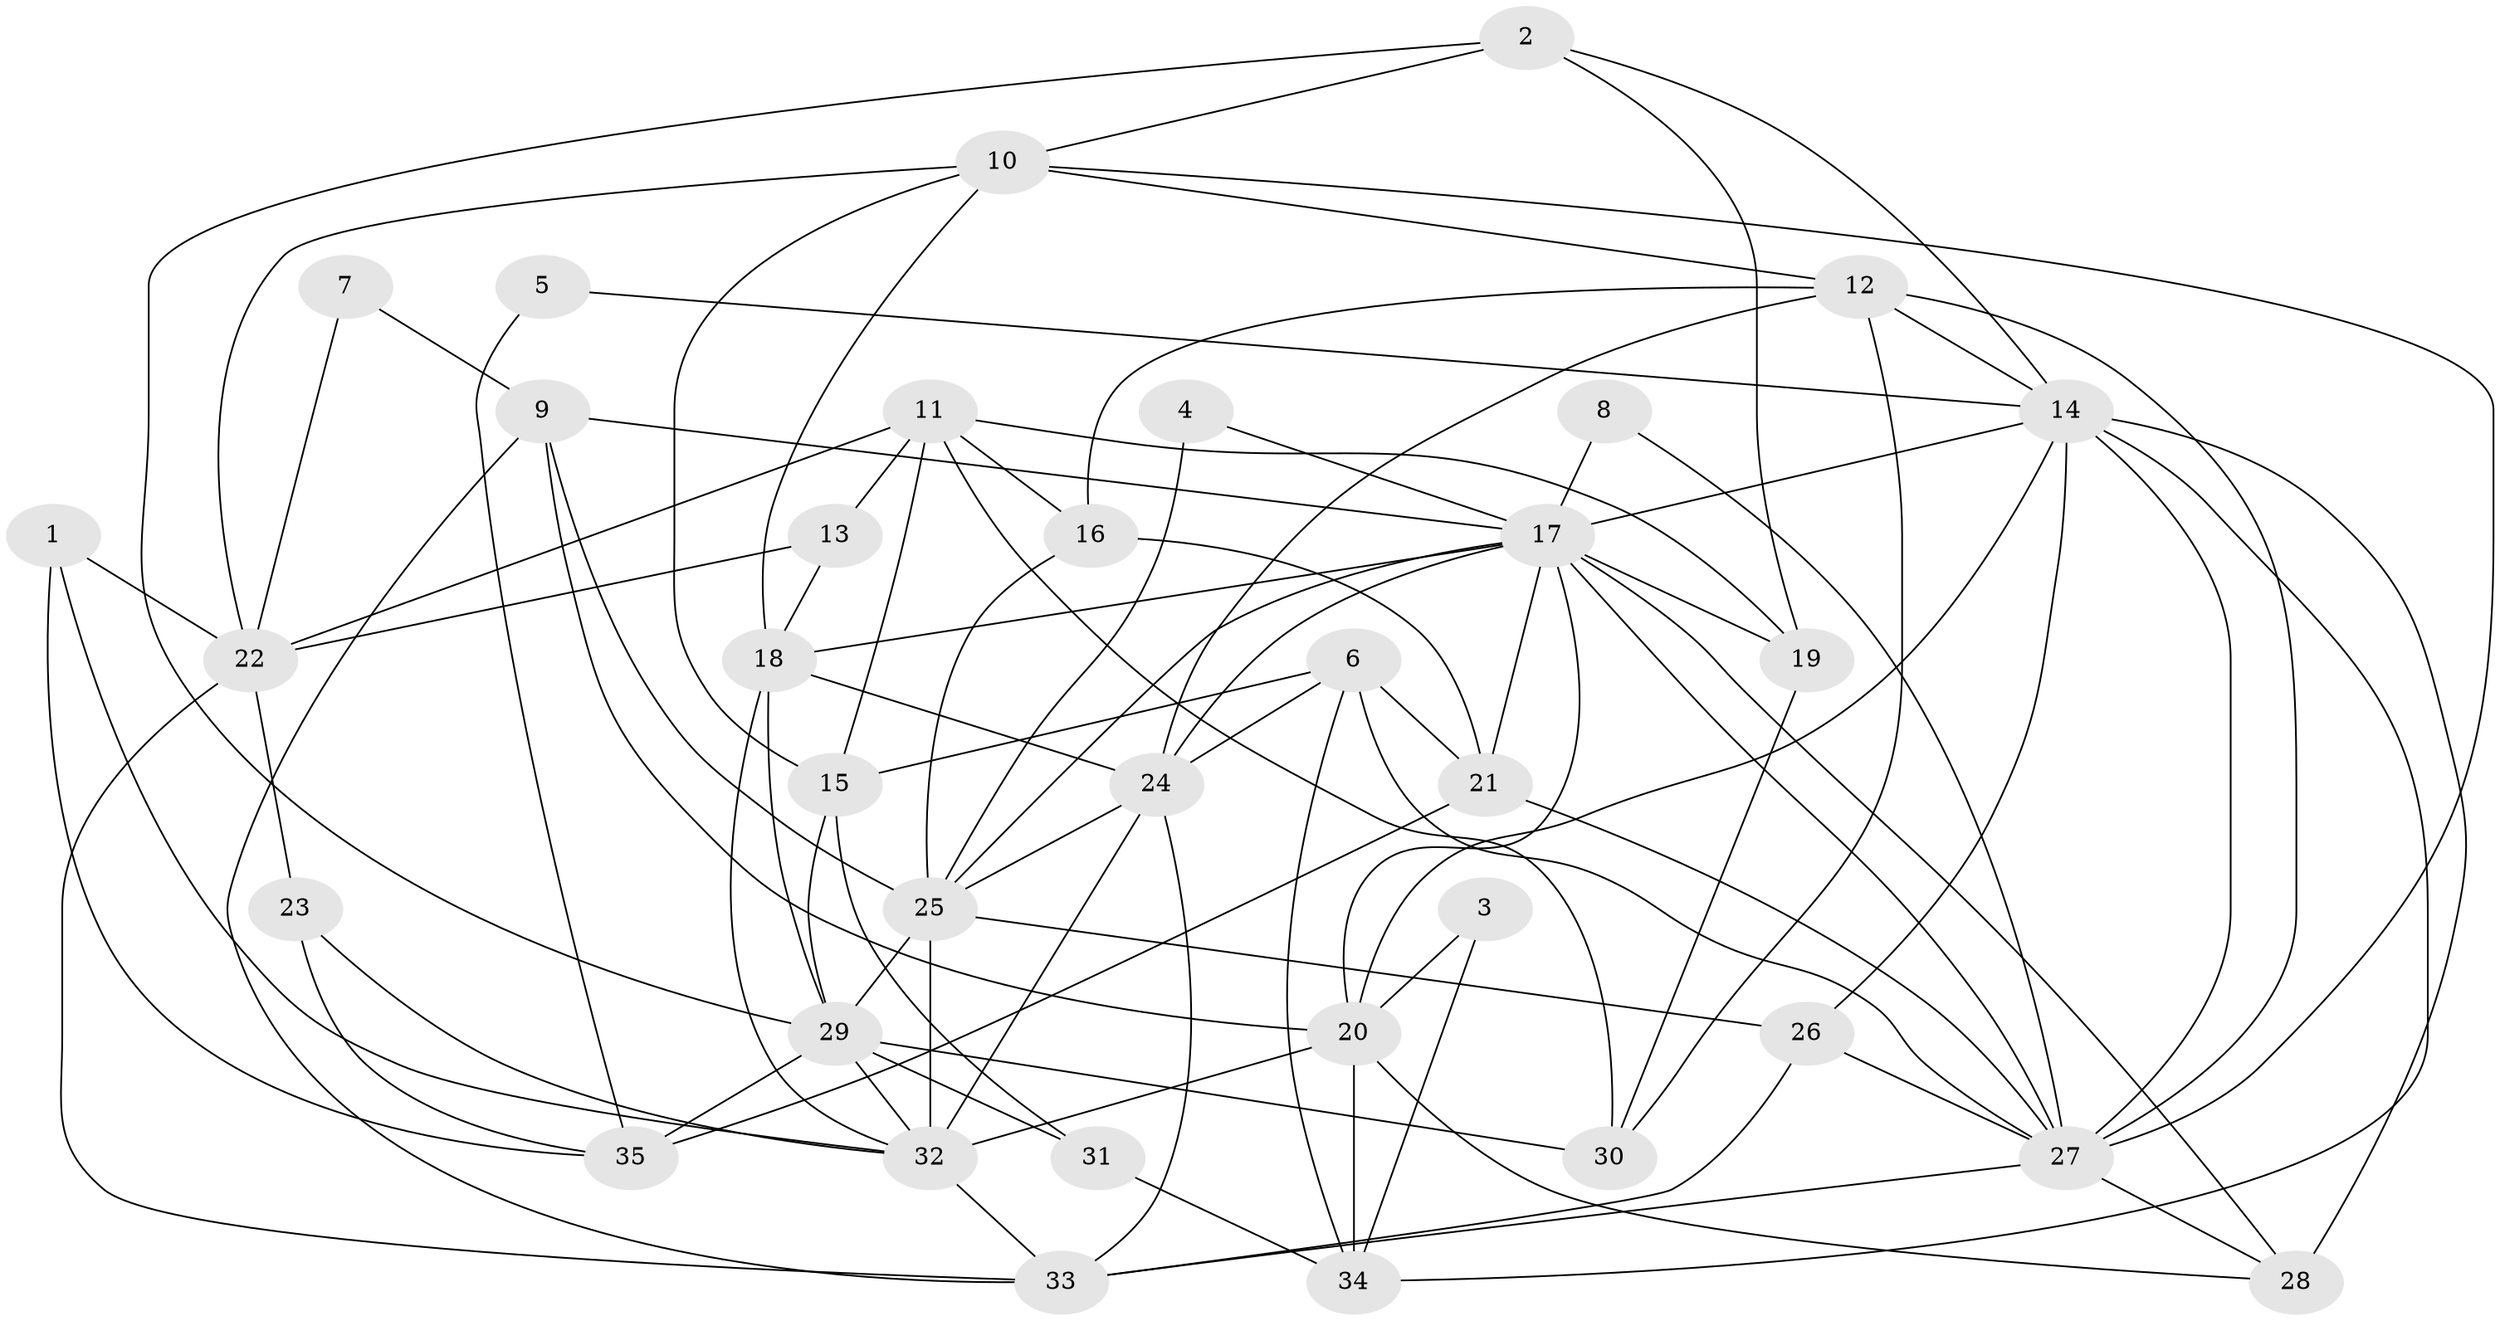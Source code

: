 // original degree distribution, {5: 0.18571428571428572, 4: 0.3142857142857143, 3: 0.24285714285714285, 2: 0.12857142857142856, 7: 0.05714285714285714, 6: 0.07142857142857142}
// Generated by graph-tools (version 1.1) at 2025/50/03/09/25 03:50:08]
// undirected, 35 vertices, 91 edges
graph export_dot {
graph [start="1"]
  node [color=gray90,style=filled];
  1;
  2;
  3;
  4;
  5;
  6;
  7;
  8;
  9;
  10;
  11;
  12;
  13;
  14;
  15;
  16;
  17;
  18;
  19;
  20;
  21;
  22;
  23;
  24;
  25;
  26;
  27;
  28;
  29;
  30;
  31;
  32;
  33;
  34;
  35;
  1 -- 22 [weight=2.0];
  1 -- 32 [weight=1.0];
  1 -- 35 [weight=1.0];
  2 -- 10 [weight=1.0];
  2 -- 14 [weight=1.0];
  2 -- 19 [weight=1.0];
  2 -- 29 [weight=1.0];
  3 -- 20 [weight=1.0];
  3 -- 34 [weight=1.0];
  4 -- 17 [weight=1.0];
  4 -- 25 [weight=1.0];
  5 -- 14 [weight=1.0];
  5 -- 35 [weight=1.0];
  6 -- 15 [weight=1.0];
  6 -- 21 [weight=1.0];
  6 -- 24 [weight=1.0];
  6 -- 27 [weight=1.0];
  6 -- 34 [weight=1.0];
  7 -- 9 [weight=1.0];
  7 -- 22 [weight=1.0];
  8 -- 17 [weight=1.0];
  8 -- 27 [weight=1.0];
  9 -- 17 [weight=1.0];
  9 -- 20 [weight=1.0];
  9 -- 25 [weight=1.0];
  9 -- 33 [weight=1.0];
  10 -- 12 [weight=1.0];
  10 -- 15 [weight=1.0];
  10 -- 18 [weight=1.0];
  10 -- 22 [weight=1.0];
  10 -- 27 [weight=1.0];
  11 -- 13 [weight=1.0];
  11 -- 15 [weight=1.0];
  11 -- 16 [weight=1.0];
  11 -- 19 [weight=1.0];
  11 -- 22 [weight=2.0];
  11 -- 30 [weight=1.0];
  12 -- 14 [weight=1.0];
  12 -- 16 [weight=1.0];
  12 -- 24 [weight=1.0];
  12 -- 27 [weight=1.0];
  12 -- 30 [weight=1.0];
  13 -- 18 [weight=1.0];
  13 -- 22 [weight=1.0];
  14 -- 17 [weight=1.0];
  14 -- 20 [weight=1.0];
  14 -- 26 [weight=2.0];
  14 -- 27 [weight=1.0];
  14 -- 28 [weight=1.0];
  14 -- 34 [weight=1.0];
  15 -- 29 [weight=1.0];
  15 -- 31 [weight=1.0];
  16 -- 21 [weight=1.0];
  16 -- 25 [weight=1.0];
  17 -- 18 [weight=1.0];
  17 -- 19 [weight=1.0];
  17 -- 20 [weight=1.0];
  17 -- 21 [weight=1.0];
  17 -- 24 [weight=1.0];
  17 -- 25 [weight=1.0];
  17 -- 27 [weight=1.0];
  17 -- 28 [weight=1.0];
  18 -- 24 [weight=1.0];
  18 -- 29 [weight=1.0];
  18 -- 32 [weight=1.0];
  19 -- 30 [weight=1.0];
  20 -- 28 [weight=1.0];
  20 -- 32 [weight=1.0];
  20 -- 34 [weight=1.0];
  21 -- 27 [weight=1.0];
  21 -- 35 [weight=1.0];
  22 -- 23 [weight=2.0];
  22 -- 33 [weight=1.0];
  23 -- 32 [weight=1.0];
  23 -- 35 [weight=1.0];
  24 -- 25 [weight=1.0];
  24 -- 32 [weight=2.0];
  24 -- 33 [weight=1.0];
  25 -- 26 [weight=1.0];
  25 -- 29 [weight=2.0];
  25 -- 32 [weight=1.0];
  26 -- 27 [weight=1.0];
  26 -- 33 [weight=1.0];
  27 -- 28 [weight=1.0];
  27 -- 33 [weight=1.0];
  29 -- 30 [weight=2.0];
  29 -- 31 [weight=1.0];
  29 -- 32 [weight=1.0];
  29 -- 35 [weight=2.0];
  31 -- 34 [weight=1.0];
  32 -- 33 [weight=1.0];
}
